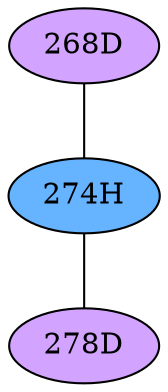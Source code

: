 // The Round Table
graph {
	"268D" [fillcolor="#D3A4FF" style=radial]
	"274H" [fillcolor="#66B3FF" style=radial]
	"268D" -- "274H" [penwidth=1]
	"274H" [fillcolor="#66B3FF" style=radial]
	"278D" [fillcolor="#D3A4FF" style=radial]
	"274H" -- "278D" [penwidth=1]
}
